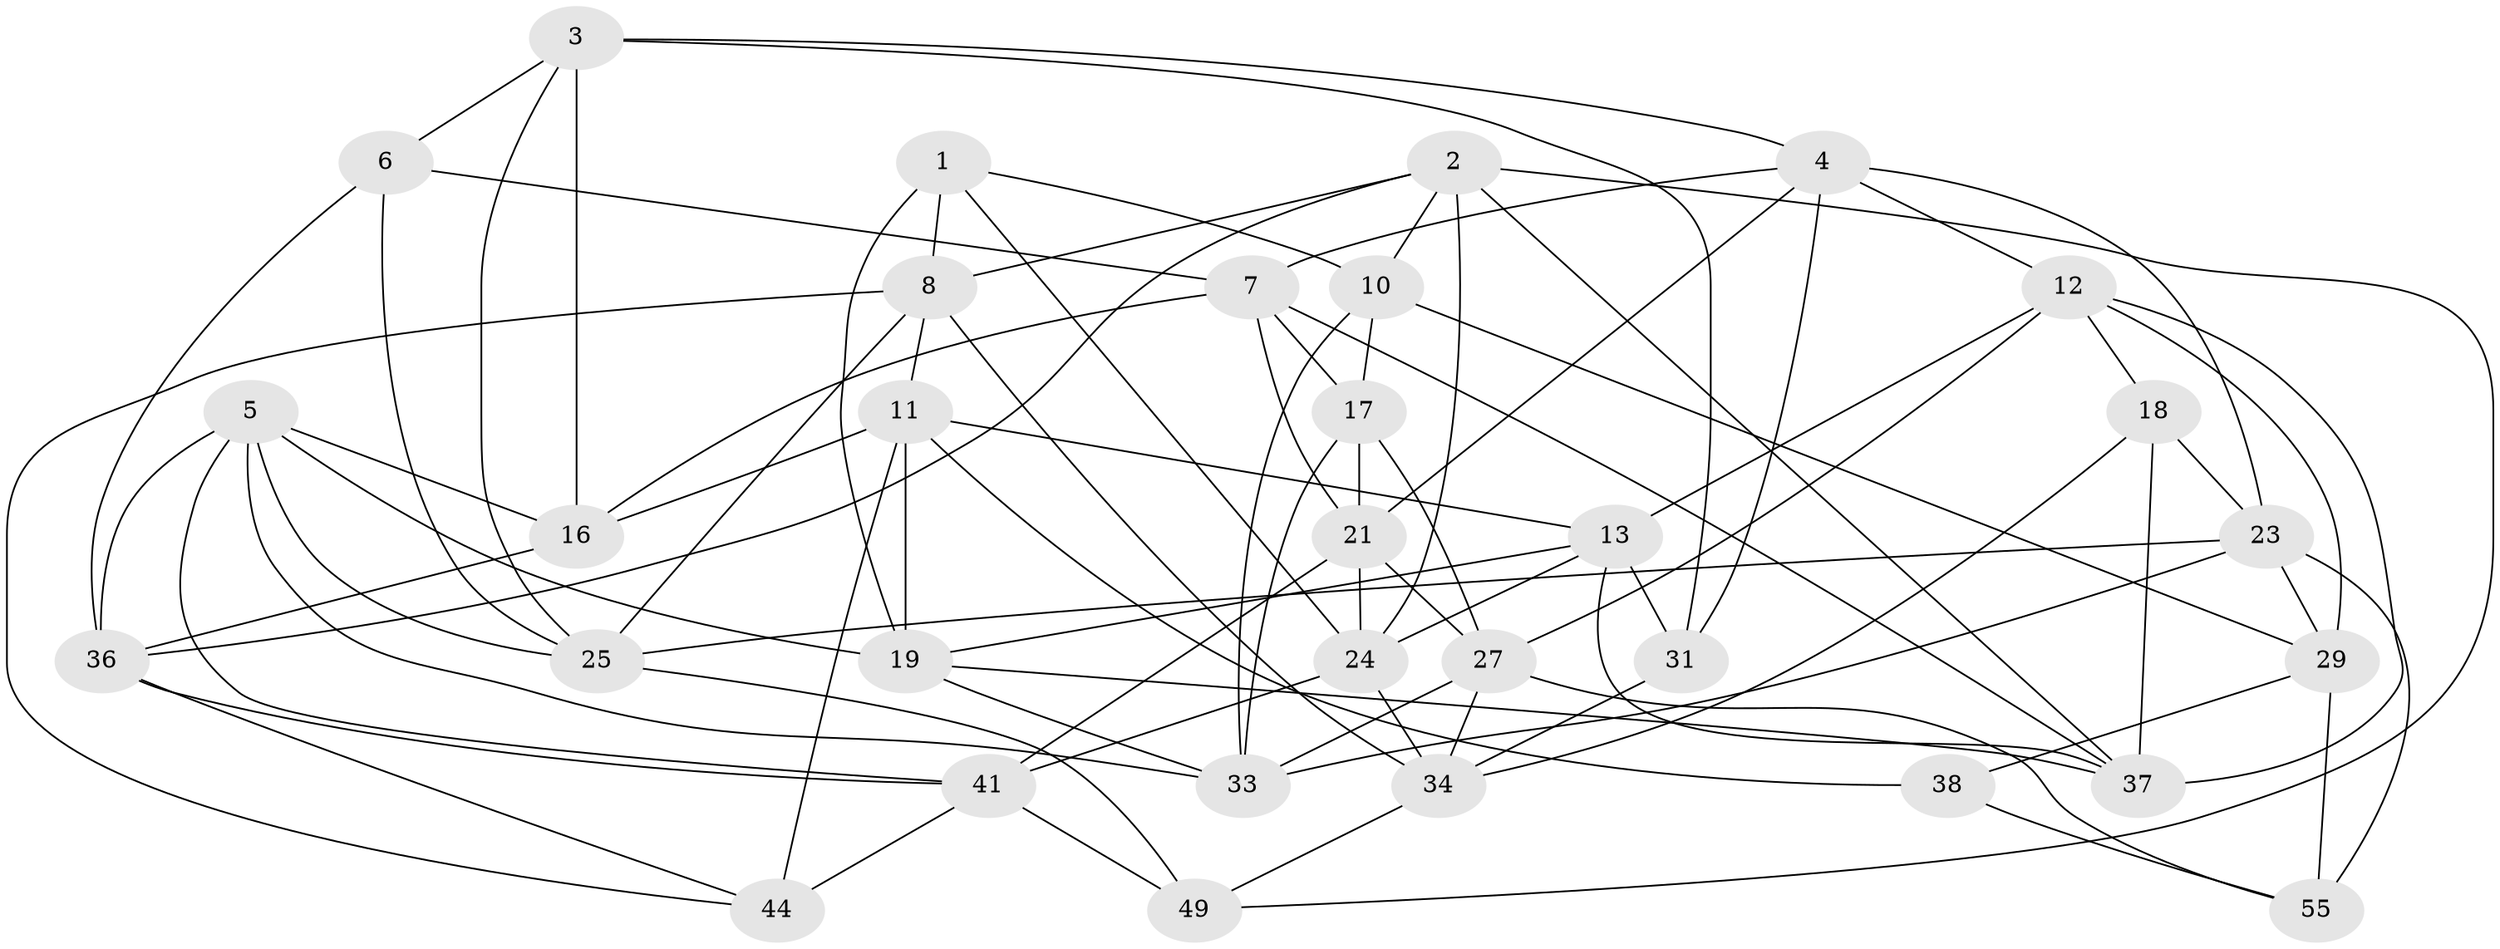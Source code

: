 // Generated by graph-tools (version 1.1) at 2025/52/02/27/25 19:52:27]
// undirected, 32 vertices, 85 edges
graph export_dot {
graph [start="1"]
  node [color=gray90,style=filled];
  1;
  2 [super="+15"];
  3 [super="+28"];
  4 [super="+26"];
  5 [super="+32"];
  6;
  7 [super="+9"];
  8 [super="+14"];
  10 [super="+50"];
  11 [super="+30"];
  12 [super="+43"];
  13 [super="+20"];
  16 [super="+53"];
  17 [super="+22"];
  18;
  19 [super="+48"];
  21 [super="+56"];
  23 [super="+51"];
  24 [super="+47"];
  25 [super="+42"];
  27 [super="+35"];
  29 [super="+40"];
  31;
  33 [super="+39"];
  34 [super="+54"];
  36 [super="+45"];
  37 [super="+52"];
  38;
  41 [super="+46"];
  44;
  49;
  55;
  1 -- 24;
  1 -- 8;
  1 -- 10;
  1 -- 19;
  2 -- 49;
  2 -- 8;
  2 -- 10;
  2 -- 24;
  2 -- 36;
  2 -- 37;
  3 -- 25;
  3 -- 6;
  3 -- 31;
  3 -- 4;
  3 -- 16 [weight=2];
  4 -- 31;
  4 -- 7;
  4 -- 21;
  4 -- 23;
  4 -- 12;
  5 -- 33;
  5 -- 25;
  5 -- 19;
  5 -- 41;
  5 -- 16;
  5 -- 36;
  6 -- 7;
  6 -- 25;
  6 -- 36;
  7 -- 21;
  7 -- 16;
  7 -- 37;
  7 -- 17;
  8 -- 34;
  8 -- 11;
  8 -- 44;
  8 -- 25;
  10 -- 29;
  10 -- 17 [weight=2];
  10 -- 33;
  11 -- 44;
  11 -- 19;
  11 -- 16;
  11 -- 13;
  11 -- 38;
  12 -- 18;
  12 -- 37;
  12 -- 27;
  12 -- 29;
  12 -- 13;
  13 -- 19;
  13 -- 37;
  13 -- 24;
  13 -- 31;
  16 -- 36;
  17 -- 33;
  17 -- 27;
  17 -- 21;
  18 -- 34;
  18 -- 37;
  18 -- 23;
  19 -- 33;
  19 -- 37;
  21 -- 24;
  21 -- 41;
  21 -- 27;
  23 -- 25;
  23 -- 33;
  23 -- 55;
  23 -- 29;
  24 -- 41;
  24 -- 34;
  25 -- 49;
  27 -- 55;
  27 -- 33;
  27 -- 34;
  29 -- 38 [weight=2];
  29 -- 55;
  31 -- 34;
  34 -- 49;
  36 -- 41;
  36 -- 44;
  38 -- 55;
  41 -- 44;
  41 -- 49;
}
